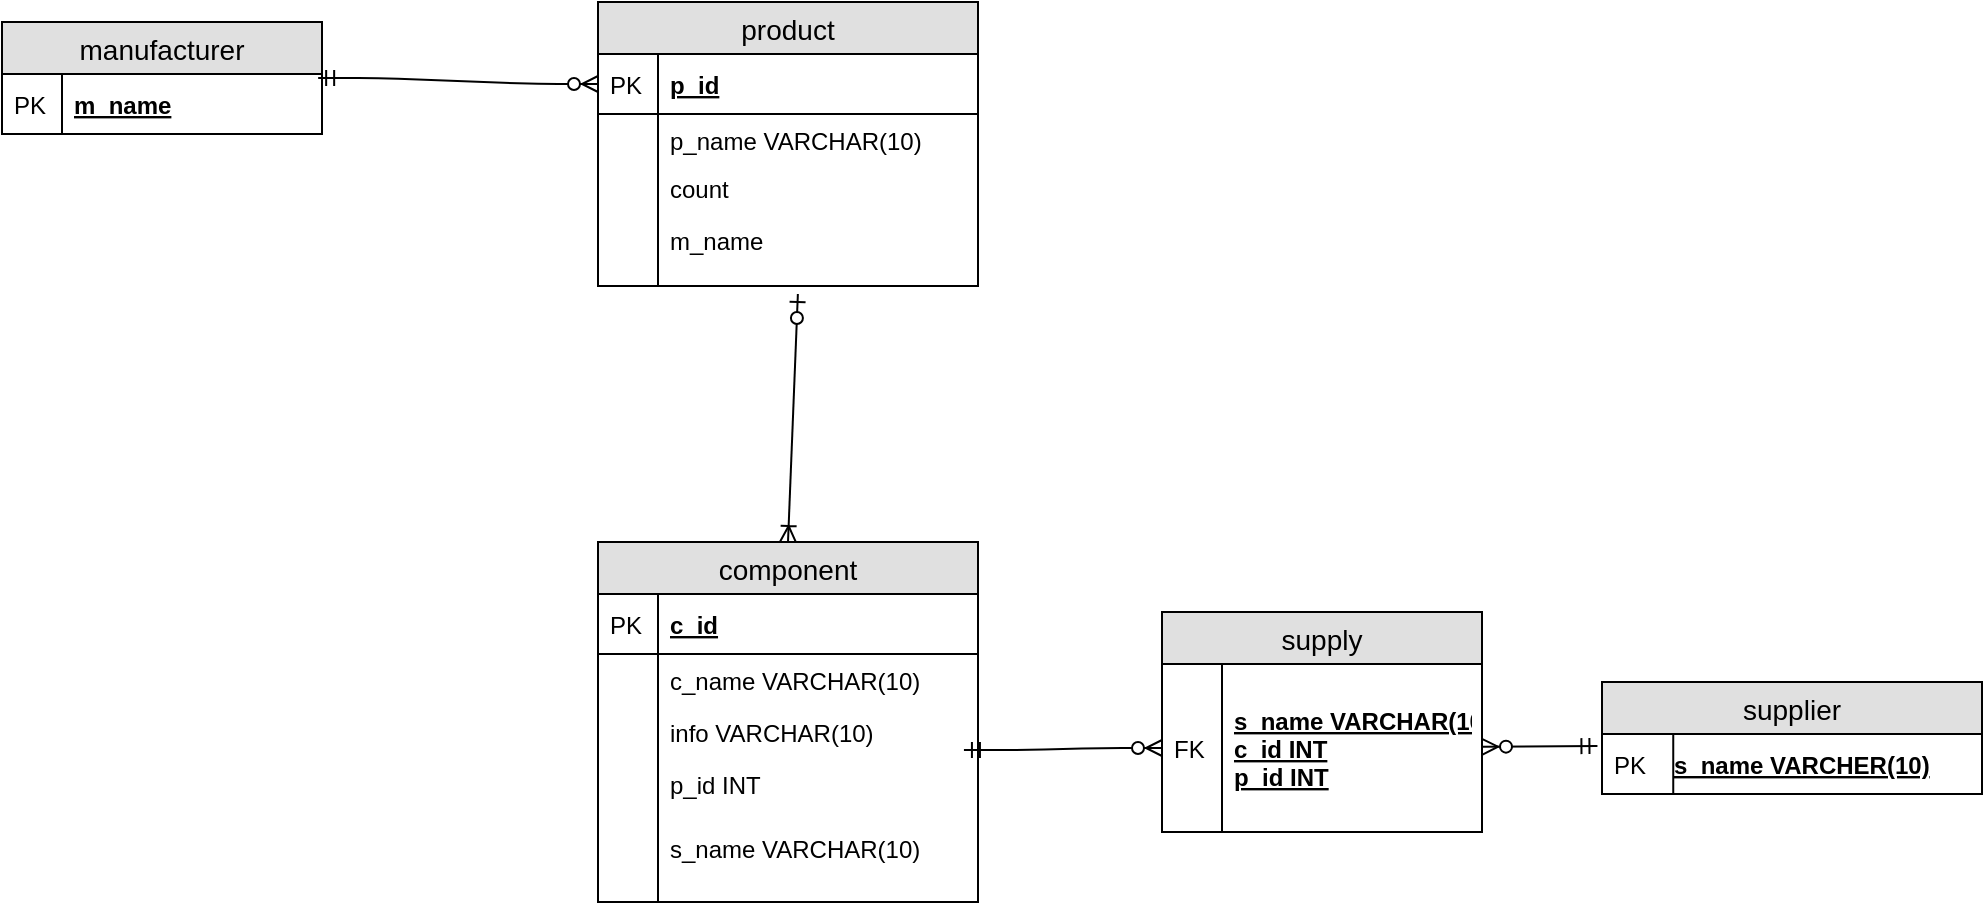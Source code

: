 <mxfile version="12.5.3" type="device"><diagram id="tsMMJSytWUINZaJqtfx2" name="Page-1"><mxGraphModel dx="1422" dy="794" grid="1" gridSize="10" guides="1" tooltips="1" connect="1" arrows="1" fold="1" page="1" pageScale="1" pageWidth="827" pageHeight="1169" math="0" shadow="0"><root><mxCell id="0"/><mxCell id="1" parent="0"/><mxCell id="vaxmKtE5ZHR0hjc3KEZE-5" value="manufacturer" style="swimlane;fontStyle=0;childLayout=stackLayout;horizontal=1;startSize=26;fillColor=#e0e0e0;horizontalStack=0;resizeParent=1;resizeParentMax=0;resizeLast=0;collapsible=1;marginBottom=0;swimlaneFillColor=#ffffff;align=center;fontSize=14;" vertex="1" parent="1"><mxGeometry x="20" y="20" width="160" height="56" as="geometry"/></mxCell><mxCell id="vaxmKtE5ZHR0hjc3KEZE-6" value="m_name" style="shape=partialRectangle;top=0;left=0;right=0;bottom=1;align=left;verticalAlign=middle;fillColor=none;spacingLeft=34;spacingRight=4;overflow=hidden;rotatable=0;points=[[0,0.5],[1,0.5]];portConstraint=eastwest;dropTarget=0;fontStyle=5;fontSize=12;" vertex="1" parent="vaxmKtE5ZHR0hjc3KEZE-5"><mxGeometry y="26" width="160" height="30" as="geometry"/></mxCell><mxCell id="vaxmKtE5ZHR0hjc3KEZE-7" value="PK" style="shape=partialRectangle;top=0;left=0;bottom=0;fillColor=none;align=left;verticalAlign=middle;spacingLeft=4;spacingRight=4;overflow=hidden;rotatable=0;points=[];portConstraint=eastwest;part=1;fontSize=12;" vertex="1" connectable="0" parent="vaxmKtE5ZHR0hjc3KEZE-6"><mxGeometry width="30" height="30" as="geometry"/></mxCell><mxCell id="vaxmKtE5ZHR0hjc3KEZE-20" value="product" style="swimlane;fontStyle=0;childLayout=stackLayout;horizontal=1;startSize=26;fillColor=#e0e0e0;horizontalStack=0;resizeParent=1;resizeParentMax=0;resizeLast=0;collapsible=1;marginBottom=0;swimlaneFillColor=#ffffff;align=center;fontSize=14;" vertex="1" parent="1"><mxGeometry x="318" y="10" width="190" height="142" as="geometry"/></mxCell><mxCell id="vaxmKtE5ZHR0hjc3KEZE-21" value="p_id" style="shape=partialRectangle;top=0;left=0;right=0;bottom=1;align=left;verticalAlign=middle;fillColor=none;spacingLeft=34;spacingRight=4;overflow=hidden;rotatable=0;points=[[0,0.5],[1,0.5]];portConstraint=eastwest;dropTarget=0;fontStyle=5;fontSize=12;" vertex="1" parent="vaxmKtE5ZHR0hjc3KEZE-20"><mxGeometry y="26" width="190" height="30" as="geometry"/></mxCell><mxCell id="vaxmKtE5ZHR0hjc3KEZE-22" value="PK" style="shape=partialRectangle;top=0;left=0;bottom=0;fillColor=none;align=left;verticalAlign=middle;spacingLeft=4;spacingRight=4;overflow=hidden;rotatable=0;points=[];portConstraint=eastwest;part=1;fontSize=12;" vertex="1" connectable="0" parent="vaxmKtE5ZHR0hjc3KEZE-21"><mxGeometry width="30" height="30" as="geometry"/></mxCell><mxCell id="vaxmKtE5ZHR0hjc3KEZE-23" value="p_name VARCHAR(10)" style="shape=partialRectangle;top=0;left=0;right=0;bottom=0;align=left;verticalAlign=top;fillColor=none;spacingLeft=34;spacingRight=4;overflow=hidden;rotatable=0;points=[[0,0.5],[1,0.5]];portConstraint=eastwest;dropTarget=0;fontSize=12;" vertex="1" parent="vaxmKtE5ZHR0hjc3KEZE-20"><mxGeometry y="56" width="190" height="24" as="geometry"/></mxCell><mxCell id="vaxmKtE5ZHR0hjc3KEZE-24" value="" style="shape=partialRectangle;top=0;left=0;bottom=0;fillColor=none;align=left;verticalAlign=top;spacingLeft=4;spacingRight=4;overflow=hidden;rotatable=0;points=[];portConstraint=eastwest;part=1;fontSize=12;" vertex="1" connectable="0" parent="vaxmKtE5ZHR0hjc3KEZE-23"><mxGeometry width="30" height="24" as="geometry"/></mxCell><mxCell id="vaxmKtE5ZHR0hjc3KEZE-25" value="count" style="shape=partialRectangle;top=0;left=0;right=0;bottom=0;align=left;verticalAlign=top;fillColor=none;spacingLeft=34;spacingRight=4;overflow=hidden;rotatable=0;points=[[0,0.5],[1,0.5]];portConstraint=eastwest;dropTarget=0;fontSize=12;" vertex="1" parent="vaxmKtE5ZHR0hjc3KEZE-20"><mxGeometry y="80" width="190" height="26" as="geometry"/></mxCell><mxCell id="vaxmKtE5ZHR0hjc3KEZE-26" value="" style="shape=partialRectangle;top=0;left=0;bottom=0;fillColor=none;align=left;verticalAlign=top;spacingLeft=4;spacingRight=4;overflow=hidden;rotatable=0;points=[];portConstraint=eastwest;part=1;fontSize=12;" vertex="1" connectable="0" parent="vaxmKtE5ZHR0hjc3KEZE-25"><mxGeometry width="30" height="26" as="geometry"/></mxCell><mxCell id="vaxmKtE5ZHR0hjc3KEZE-27" value="m_name" style="shape=partialRectangle;top=0;left=0;right=0;bottom=0;align=left;verticalAlign=top;fillColor=none;spacingLeft=34;spacingRight=4;overflow=hidden;rotatable=0;points=[[0,0.5],[1,0.5]];portConstraint=eastwest;dropTarget=0;fontSize=12;" vertex="1" parent="vaxmKtE5ZHR0hjc3KEZE-20"><mxGeometry y="106" width="190" height="26" as="geometry"/></mxCell><mxCell id="vaxmKtE5ZHR0hjc3KEZE-28" value="" style="shape=partialRectangle;top=0;left=0;bottom=0;fillColor=none;align=left;verticalAlign=top;spacingLeft=4;spacingRight=4;overflow=hidden;rotatable=0;points=[];portConstraint=eastwest;part=1;fontSize=12;" vertex="1" connectable="0" parent="vaxmKtE5ZHR0hjc3KEZE-27"><mxGeometry width="30" height="26" as="geometry"/></mxCell><mxCell id="vaxmKtE5ZHR0hjc3KEZE-29" value="" style="shape=partialRectangle;top=0;left=0;right=0;bottom=0;align=left;verticalAlign=top;fillColor=none;spacingLeft=34;spacingRight=4;overflow=hidden;rotatable=0;points=[[0,0.5],[1,0.5]];portConstraint=eastwest;dropTarget=0;fontSize=12;" vertex="1" parent="vaxmKtE5ZHR0hjc3KEZE-20"><mxGeometry y="132" width="190" height="10" as="geometry"/></mxCell><mxCell id="vaxmKtE5ZHR0hjc3KEZE-30" value="" style="shape=partialRectangle;top=0;left=0;bottom=0;fillColor=none;align=left;verticalAlign=top;spacingLeft=4;spacingRight=4;overflow=hidden;rotatable=0;points=[];portConstraint=eastwest;part=1;fontSize=12;" vertex="1" connectable="0" parent="vaxmKtE5ZHR0hjc3KEZE-29"><mxGeometry width="30" height="10" as="geometry"/></mxCell><mxCell id="vaxmKtE5ZHR0hjc3KEZE-56" value="component" style="swimlane;fontStyle=0;childLayout=stackLayout;horizontal=1;startSize=26;fillColor=#e0e0e0;horizontalStack=0;resizeParent=1;resizeParentMax=0;resizeLast=0;collapsible=1;marginBottom=0;swimlaneFillColor=#ffffff;align=center;fontSize=14;" vertex="1" parent="1"><mxGeometry x="318" y="280" width="190" height="180" as="geometry"/></mxCell><mxCell id="vaxmKtE5ZHR0hjc3KEZE-57" value="c_id" style="shape=partialRectangle;top=0;left=0;right=0;bottom=1;align=left;verticalAlign=middle;fillColor=none;spacingLeft=34;spacingRight=4;overflow=hidden;rotatable=0;points=[[0,0.5],[1,0.5]];portConstraint=eastwest;dropTarget=0;fontStyle=5;fontSize=12;" vertex="1" parent="vaxmKtE5ZHR0hjc3KEZE-56"><mxGeometry y="26" width="190" height="30" as="geometry"/></mxCell><mxCell id="vaxmKtE5ZHR0hjc3KEZE-58" value="PK" style="shape=partialRectangle;top=0;left=0;bottom=0;fillColor=none;align=left;verticalAlign=middle;spacingLeft=4;spacingRight=4;overflow=hidden;rotatable=0;points=[];portConstraint=eastwest;part=1;fontSize=12;" vertex="1" connectable="0" parent="vaxmKtE5ZHR0hjc3KEZE-57"><mxGeometry width="30" height="30" as="geometry"/></mxCell><mxCell id="vaxmKtE5ZHR0hjc3KEZE-59" value="c_name VARCHAR(10)" style="shape=partialRectangle;top=0;left=0;right=0;bottom=0;align=left;verticalAlign=top;fillColor=none;spacingLeft=34;spacingRight=4;overflow=hidden;rotatable=0;points=[[0,0.5],[1,0.5]];portConstraint=eastwest;dropTarget=0;fontSize=12;" vertex="1" parent="vaxmKtE5ZHR0hjc3KEZE-56"><mxGeometry y="56" width="190" height="26" as="geometry"/></mxCell><mxCell id="vaxmKtE5ZHR0hjc3KEZE-60" value="" style="shape=partialRectangle;top=0;left=0;bottom=0;fillColor=none;align=left;verticalAlign=top;spacingLeft=4;spacingRight=4;overflow=hidden;rotatable=0;points=[];portConstraint=eastwest;part=1;fontSize=12;" vertex="1" connectable="0" parent="vaxmKtE5ZHR0hjc3KEZE-59"><mxGeometry width="30" height="26" as="geometry"/></mxCell><mxCell id="vaxmKtE5ZHR0hjc3KEZE-61" value="info VARCHAR(10)" style="shape=partialRectangle;top=0;left=0;right=0;bottom=0;align=left;verticalAlign=top;fillColor=none;spacingLeft=34;spacingRight=4;overflow=hidden;rotatable=0;points=[[0,0.5],[1,0.5]];portConstraint=eastwest;dropTarget=0;fontSize=12;" vertex="1" parent="vaxmKtE5ZHR0hjc3KEZE-56"><mxGeometry y="82" width="190" height="26" as="geometry"/></mxCell><mxCell id="vaxmKtE5ZHR0hjc3KEZE-62" value="" style="shape=partialRectangle;top=0;left=0;bottom=0;fillColor=none;align=left;verticalAlign=top;spacingLeft=4;spacingRight=4;overflow=hidden;rotatable=0;points=[];portConstraint=eastwest;part=1;fontSize=12;" vertex="1" connectable="0" parent="vaxmKtE5ZHR0hjc3KEZE-61"><mxGeometry width="30" height="26" as="geometry"/></mxCell><mxCell id="vaxmKtE5ZHR0hjc3KEZE-63" value="p_id INT " style="shape=partialRectangle;top=0;left=0;right=0;bottom=0;align=left;verticalAlign=top;fillColor=none;spacingLeft=34;spacingRight=4;overflow=hidden;rotatable=0;points=[[0,0.5],[1,0.5]];portConstraint=eastwest;dropTarget=0;fontSize=12;" vertex="1" parent="vaxmKtE5ZHR0hjc3KEZE-56"><mxGeometry y="108" width="190" height="32" as="geometry"/></mxCell><mxCell id="vaxmKtE5ZHR0hjc3KEZE-64" value="" style="shape=partialRectangle;top=0;left=0;bottom=0;fillColor=none;align=left;verticalAlign=top;spacingLeft=4;spacingRight=4;overflow=hidden;rotatable=0;points=[];portConstraint=eastwest;part=1;fontSize=12;" vertex="1" connectable="0" parent="vaxmKtE5ZHR0hjc3KEZE-63"><mxGeometry width="30" height="32" as="geometry"/></mxCell><mxCell id="vaxmKtE5ZHR0hjc3KEZE-65" value="s_name VARCHAR(10)" style="shape=partialRectangle;top=0;left=0;right=0;bottom=0;align=left;verticalAlign=top;fillColor=none;spacingLeft=34;spacingRight=4;overflow=hidden;rotatable=0;points=[[0,0.5],[1,0.5]];portConstraint=eastwest;dropTarget=0;fontSize=12;" vertex="1" parent="vaxmKtE5ZHR0hjc3KEZE-56"><mxGeometry y="140" width="190" height="40" as="geometry"/></mxCell><mxCell id="vaxmKtE5ZHR0hjc3KEZE-66" value="" style="shape=partialRectangle;top=0;left=0;bottom=0;fillColor=none;align=left;verticalAlign=top;spacingLeft=4;spacingRight=4;overflow=hidden;rotatable=0;points=[];portConstraint=eastwest;part=1;fontSize=12;" vertex="1" connectable="0" parent="vaxmKtE5ZHR0hjc3KEZE-65"><mxGeometry width="30" height="40" as="geometry"/></mxCell><mxCell id="vaxmKtE5ZHR0hjc3KEZE-67" value="supplier" style="swimlane;fontStyle=0;childLayout=stackLayout;horizontal=1;startSize=26;fillColor=#e0e0e0;horizontalStack=0;resizeParent=1;resizeParentMax=0;resizeLast=0;collapsible=1;marginBottom=0;swimlaneFillColor=#ffffff;align=center;fontSize=14;" vertex="1" parent="1"><mxGeometry x="820" y="350" width="190" height="56" as="geometry"/></mxCell><mxCell id="vaxmKtE5ZHR0hjc3KEZE-68" value="s_name VARCHER(10)" style="shape=partialRectangle;top=0;left=0;right=0;bottom=1;align=left;verticalAlign=middle;fillColor=none;spacingLeft=34;spacingRight=4;overflow=hidden;rotatable=0;points=[[0,0.5],[1,0.5]];portConstraint=eastwest;dropTarget=0;fontStyle=5;fontSize=12;" vertex="1" parent="vaxmKtE5ZHR0hjc3KEZE-67"><mxGeometry y="26" width="190" height="30" as="geometry"/></mxCell><mxCell id="vaxmKtE5ZHR0hjc3KEZE-69" value="PK" style="shape=partialRectangle;top=0;left=0;bottom=0;fillColor=none;align=left;verticalAlign=middle;spacingLeft=4;spacingRight=4;overflow=hidden;rotatable=0;points=[];portConstraint=eastwest;part=1;fontSize=12;" vertex="1" connectable="0" parent="vaxmKtE5ZHR0hjc3KEZE-68"><mxGeometry width="35.625" height="30" as="geometry"/></mxCell><mxCell id="vaxmKtE5ZHR0hjc3KEZE-78" value="supply" style="swimlane;fontStyle=0;childLayout=stackLayout;horizontal=1;startSize=26;fillColor=#e0e0e0;horizontalStack=0;resizeParent=1;resizeParentMax=0;resizeLast=0;collapsible=1;marginBottom=0;swimlaneFillColor=#ffffff;align=center;fontSize=14;" vertex="1" parent="1"><mxGeometry x="600" y="315" width="160" height="110" as="geometry"/></mxCell><mxCell id="vaxmKtE5ZHR0hjc3KEZE-79" value="s_name VARCHAR(10)&#10;c_id INT&#10;p_id INT" style="shape=partialRectangle;top=0;left=0;right=0;bottom=1;align=left;verticalAlign=middle;fillColor=none;spacingLeft=34;spacingRight=4;overflow=hidden;rotatable=0;points=[[0,0.5],[1,0.5]];portConstraint=eastwest;dropTarget=0;fontStyle=5;fontSize=12;" vertex="1" parent="vaxmKtE5ZHR0hjc3KEZE-78"><mxGeometry y="26" width="160" height="84" as="geometry"/></mxCell><mxCell id="vaxmKtE5ZHR0hjc3KEZE-80" value="FK" style="shape=partialRectangle;top=0;left=0;bottom=0;fillColor=none;align=left;verticalAlign=middle;spacingLeft=4;spacingRight=4;overflow=hidden;rotatable=0;points=[];portConstraint=eastwest;part=1;fontSize=12;" vertex="1" connectable="0" parent="vaxmKtE5ZHR0hjc3KEZE-79"><mxGeometry width="30" height="84" as="geometry"/></mxCell><mxCell id="vaxmKtE5ZHR0hjc3KEZE-95" value="" style="edgeStyle=entityRelationEdgeStyle;fontSize=12;html=1;endArrow=ERzeroToMany;startArrow=ERmandOne;entryX=0;entryY=0.5;entryDx=0;entryDy=0;exitX=0.988;exitY=0.067;exitDx=0;exitDy=0;exitPerimeter=0;" edge="1" parent="1" source="vaxmKtE5ZHR0hjc3KEZE-6" target="vaxmKtE5ZHR0hjc3KEZE-21"><mxGeometry width="100" height="100" relative="1" as="geometry"><mxPoint x="20" y="570" as="sourcePoint"/><mxPoint x="120" y="470" as="targetPoint"/></mxGeometry></mxCell><mxCell id="vaxmKtE5ZHR0hjc3KEZE-96" value="" style="fontSize=12;html=1;endArrow=ERoneToMany;startArrow=ERzeroToOne;entryX=0.5;entryY=0;entryDx=0;entryDy=0;exitX=0.526;exitY=1.4;exitDx=0;exitDy=0;exitPerimeter=0;" edge="1" parent="1" source="vaxmKtE5ZHR0hjc3KEZE-29" target="vaxmKtE5ZHR0hjc3KEZE-56"><mxGeometry width="100" height="100" relative="1" as="geometry"><mxPoint x="20" y="570" as="sourcePoint"/><mxPoint x="120" y="470" as="targetPoint"/></mxGeometry></mxCell><mxCell id="vaxmKtE5ZHR0hjc3KEZE-98" value="" style="edgeStyle=entityRelationEdgeStyle;fontSize=12;html=1;endArrow=ERzeroToMany;startArrow=ERmandOne;entryX=0;entryY=0.5;entryDx=0;entryDy=0;exitX=0.963;exitY=-0.125;exitDx=0;exitDy=0;exitPerimeter=0;" edge="1" parent="1" source="vaxmKtE5ZHR0hjc3KEZE-63" target="vaxmKtE5ZHR0hjc3KEZE-79"><mxGeometry width="100" height="100" relative="1" as="geometry"><mxPoint x="10" y="710" as="sourcePoint"/><mxPoint x="110" y="610" as="targetPoint"/></mxGeometry></mxCell><mxCell id="vaxmKtE5ZHR0hjc3KEZE-97" value="" style="fontSize=12;html=1;endArrow=ERzeroToMany;startArrow=ERmandOne;exitX=-0.012;exitY=0.2;exitDx=0;exitDy=0;exitPerimeter=0;" edge="1" parent="1" source="vaxmKtE5ZHR0hjc3KEZE-68" target="vaxmKtE5ZHR0hjc3KEZE-79"><mxGeometry width="100" height="100" relative="1" as="geometry"><mxPoint x="720" y="468" as="sourcePoint"/><mxPoint x="820" y="368" as="targetPoint"/></mxGeometry></mxCell></root></mxGraphModel></diagram></mxfile>